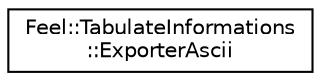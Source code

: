 digraph "Graphical Class Hierarchy"
{
 // LATEX_PDF_SIZE
  edge [fontname="Helvetica",fontsize="10",labelfontname="Helvetica",labelfontsize="10"];
  node [fontname="Helvetica",fontsize="10",shape=record];
  rankdir="LR";
  Node0 [label="Feel::TabulateInformations\l::ExporterAscii",height=0.2,width=0.4,color="black", fillcolor="white", style="filled",URL="$structFeel_1_1TabulateInformations_1_1ExporterAscii.html",tooltip=" "];
}
